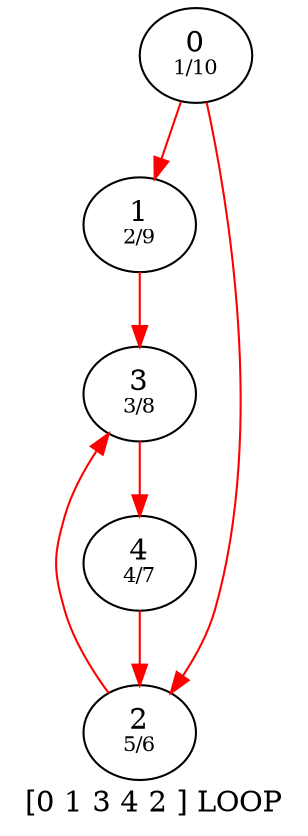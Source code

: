 ## Jagadeesh Vasudevamurthy ####
digraph g {
	label = "[0 1 3 4 2 ] LOOP"
	0[label=<0<BR /><FONT POINT-SIZE="10">1/10</FONT>>]
	1[label=<1<BR /><FONT POINT-SIZE="10">2/9</FONT>>]
	2[label=<2<BR /><FONT POINT-SIZE="10">5/6</FONT>>]
	3[label=<3<BR /><FONT POINT-SIZE="10">3/8</FONT>>]
	4[label=<4<BR /><FONT POINT-SIZE="10">4/7</FONT>>]
	edge [color=red]
	0 -> 1
	0 -> 2
	1 -> 3
	2 -> 3
	3 -> 4
	4 -> 2
}